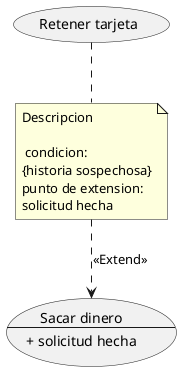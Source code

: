@startuml

usecase S_D as "Sacar dinero
--
+ solicitud hecha"
(Retener tarjeta)

note "Descripcion\n \n condicion:\n{historia sospechosa}\npunto de extension:\nsolicitud hecha" as N1

(Retener tarjeta)..N1
N1 ..>S_D:<<Extend>>


@enduml